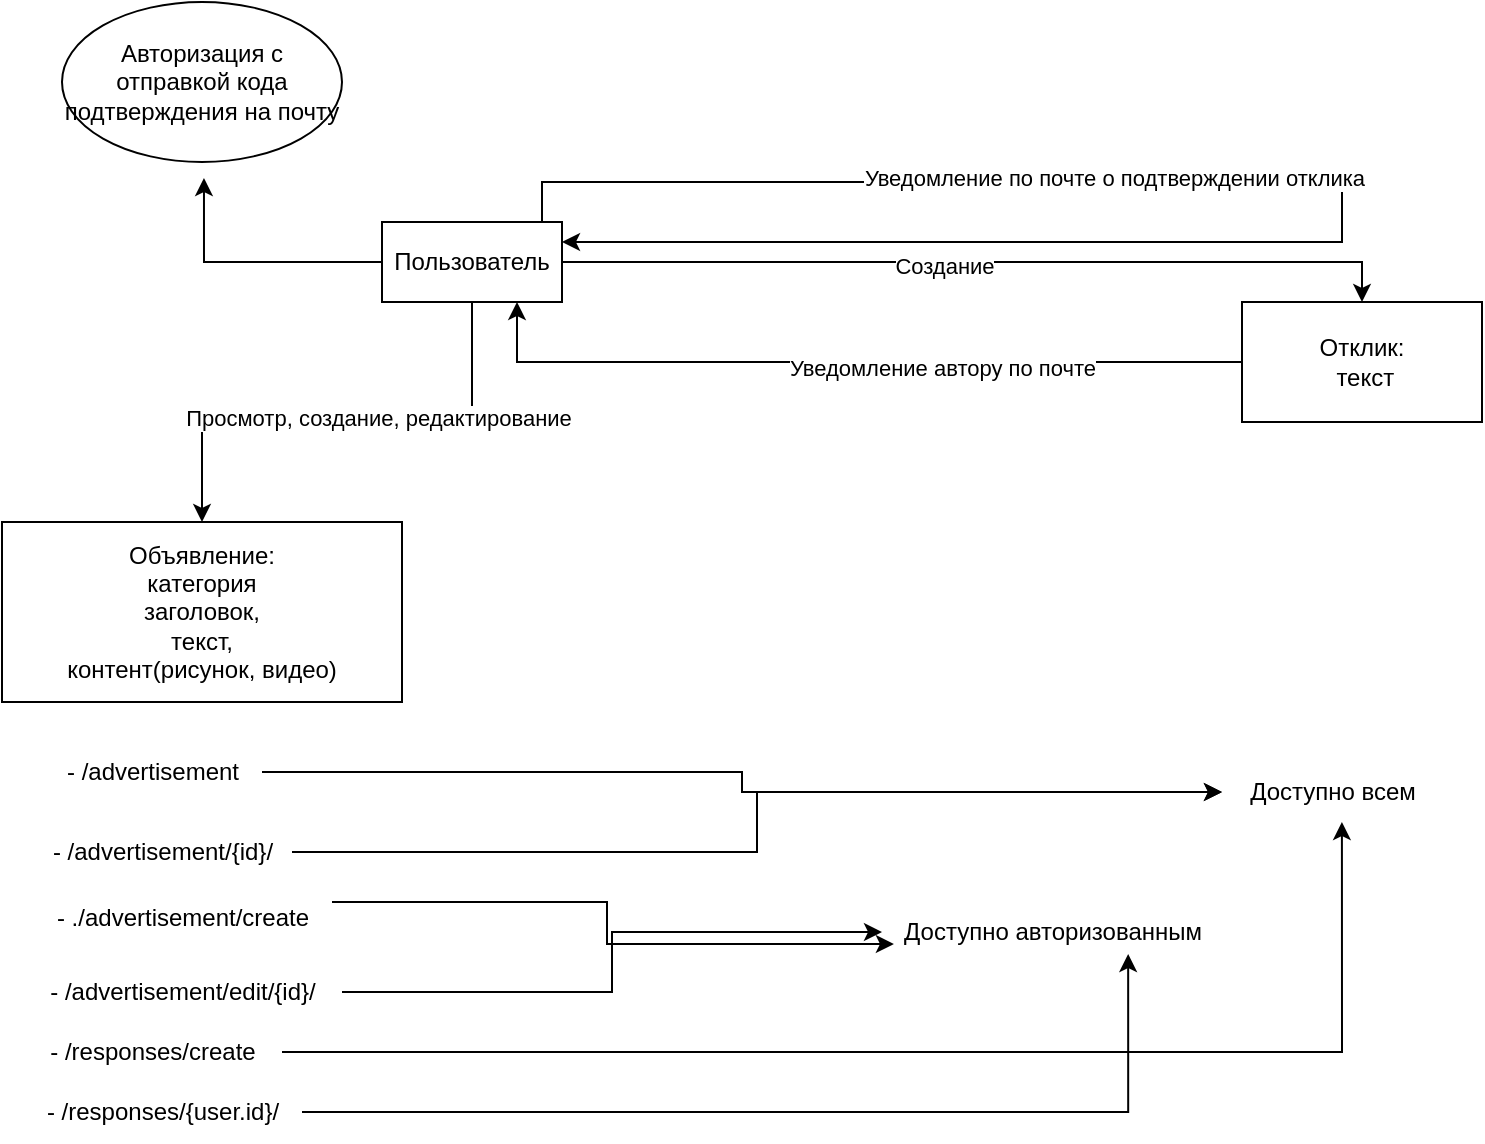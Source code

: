 <mxfile version="21.5.2" type="github">
  <diagram name="Страница 1" id="2an6NqsCK5NhZvgdKNnt">
    <mxGraphModel dx="1379" dy="796" grid="1" gridSize="10" guides="1" tooltips="1" connect="1" arrows="1" fold="1" page="1" pageScale="1" pageWidth="827" pageHeight="1169" math="0" shadow="0">
      <root>
        <mxCell id="0" />
        <mxCell id="1" parent="0" />
        <mxCell id="Jiz-GTdUpbyviJ1bqy-C-6" style="edgeStyle=orthogonalEdgeStyle;rounded=0;orthogonalLoop=1;jettySize=auto;html=1;exitX=1;exitY=0.5;exitDx=0;exitDy=0;entryX=0.5;entryY=0;entryDx=0;entryDy=0;" edge="1" parent="1" source="Jiz-GTdUpbyviJ1bqy-C-1" target="Jiz-GTdUpbyviJ1bqy-C-3">
          <mxGeometry relative="1" as="geometry" />
        </mxCell>
        <mxCell id="Jiz-GTdUpbyviJ1bqy-C-11" value="Создание" style="edgeLabel;html=1;align=center;verticalAlign=middle;resizable=0;points=[];" vertex="1" connectable="0" parent="Jiz-GTdUpbyviJ1bqy-C-6">
          <mxGeometry x="-0.09" y="-2" relative="1" as="geometry">
            <mxPoint as="offset" />
          </mxGeometry>
        </mxCell>
        <mxCell id="Jiz-GTdUpbyviJ1bqy-C-8" style="edgeStyle=orthogonalEdgeStyle;rounded=0;orthogonalLoop=1;jettySize=auto;html=1;exitX=0.5;exitY=1;exitDx=0;exitDy=0;entryX=0.5;entryY=0;entryDx=0;entryDy=0;" edge="1" parent="1" source="Jiz-GTdUpbyviJ1bqy-C-1" target="Jiz-GTdUpbyviJ1bqy-C-2">
          <mxGeometry relative="1" as="geometry" />
        </mxCell>
        <mxCell id="Jiz-GTdUpbyviJ1bqy-C-13" value="Просмотр, создание, редактирование" style="edgeLabel;html=1;align=center;verticalAlign=middle;resizable=0;points=[];" vertex="1" connectable="0" parent="Jiz-GTdUpbyviJ1bqy-C-8">
          <mxGeometry x="-0.167" y="3" relative="1" as="geometry">
            <mxPoint as="offset" />
          </mxGeometry>
        </mxCell>
        <mxCell id="Jiz-GTdUpbyviJ1bqy-C-45" style="edgeStyle=orthogonalEdgeStyle;rounded=0;orthogonalLoop=1;jettySize=auto;html=1;entryX=0.507;entryY=1.1;entryDx=0;entryDy=0;entryPerimeter=0;" edge="1" parent="1" source="Jiz-GTdUpbyviJ1bqy-C-1" target="Jiz-GTdUpbyviJ1bqy-C-43">
          <mxGeometry relative="1" as="geometry" />
        </mxCell>
        <mxCell id="Jiz-GTdUpbyviJ1bqy-C-1" value="Пользователь" style="rounded=0;whiteSpace=wrap;html=1;" vertex="1" parent="1">
          <mxGeometry x="230" y="130" width="90" height="40" as="geometry" />
        </mxCell>
        <mxCell id="Jiz-GTdUpbyviJ1bqy-C-2" value="Объявление:&lt;br&gt;категория&lt;br&gt;заголовок,&lt;br&gt;текст, &lt;br&gt;контент(рисунок, видео)" style="rounded=0;whiteSpace=wrap;html=1;" vertex="1" parent="1">
          <mxGeometry x="40" y="280" width="200" height="90" as="geometry" />
        </mxCell>
        <mxCell id="Jiz-GTdUpbyviJ1bqy-C-48" style="edgeStyle=orthogonalEdgeStyle;rounded=0;orthogonalLoop=1;jettySize=auto;html=1;entryX=0.75;entryY=1;entryDx=0;entryDy=0;" edge="1" parent="1" source="Jiz-GTdUpbyviJ1bqy-C-3" target="Jiz-GTdUpbyviJ1bqy-C-1">
          <mxGeometry relative="1" as="geometry" />
        </mxCell>
        <mxCell id="Jiz-GTdUpbyviJ1bqy-C-49" value="Уведомление автору по почте" style="edgeLabel;html=1;align=center;verticalAlign=middle;resizable=0;points=[];" vertex="1" connectable="0" parent="Jiz-GTdUpbyviJ1bqy-C-48">
          <mxGeometry x="-0.235" y="3" relative="1" as="geometry">
            <mxPoint as="offset" />
          </mxGeometry>
        </mxCell>
        <mxCell id="Jiz-GTdUpbyviJ1bqy-C-3" value="Отклик:&lt;br&gt;&amp;nbsp;текст" style="rounded=0;whiteSpace=wrap;html=1;" vertex="1" parent="1">
          <mxGeometry x="660" y="170" width="120" height="60" as="geometry" />
        </mxCell>
        <mxCell id="Jiz-GTdUpbyviJ1bqy-C-36" style="edgeStyle=orthogonalEdgeStyle;rounded=0;orthogonalLoop=1;jettySize=auto;html=1;" edge="1" parent="1" source="Jiz-GTdUpbyviJ1bqy-C-15" target="Jiz-GTdUpbyviJ1bqy-C-28">
          <mxGeometry relative="1" as="geometry" />
        </mxCell>
        <mxCell id="Jiz-GTdUpbyviJ1bqy-C-15" value="&lt;div&gt;&lt;span style=&quot;background-color: initial;&quot;&gt;- /advertisement&lt;/span&gt;&lt;br&gt;&lt;/div&gt;" style="text;html=1;align=center;verticalAlign=middle;resizable=0;points=[];autosize=1;strokeColor=none;fillColor=none;" vertex="1" parent="1">
          <mxGeometry x="60" y="390" width="110" height="30" as="geometry" />
        </mxCell>
        <mxCell id="Jiz-GTdUpbyviJ1bqy-C-41" style="edgeStyle=orthogonalEdgeStyle;rounded=0;orthogonalLoop=1;jettySize=auto;html=1;entryX=0.724;entryY=0.867;entryDx=0;entryDy=0;entryPerimeter=0;" edge="1" parent="1" source="Jiz-GTdUpbyviJ1bqy-C-16" target="Jiz-GTdUpbyviJ1bqy-C-31">
          <mxGeometry relative="1" as="geometry" />
        </mxCell>
        <mxCell id="Jiz-GTdUpbyviJ1bqy-C-16" value="- /responses/{user.id}/" style="text;html=1;align=center;verticalAlign=middle;resizable=0;points=[];autosize=1;strokeColor=none;fillColor=none;" vertex="1" parent="1">
          <mxGeometry x="50" y="560" width="140" height="30" as="geometry" />
        </mxCell>
        <mxCell id="Jiz-GTdUpbyviJ1bqy-C-38" style="edgeStyle=orthogonalEdgeStyle;rounded=0;orthogonalLoop=1;jettySize=auto;html=1;entryX=0.035;entryY=0.7;entryDx=0;entryDy=0;entryPerimeter=0;" edge="1" parent="1" source="Jiz-GTdUpbyviJ1bqy-C-17" target="Jiz-GTdUpbyviJ1bqy-C-31">
          <mxGeometry relative="1" as="geometry" />
        </mxCell>
        <mxCell id="Jiz-GTdUpbyviJ1bqy-C-17" value="&lt;br&gt;- ./advertisement/create" style="text;html=1;align=center;verticalAlign=middle;resizable=0;points=[];autosize=1;strokeColor=none;fillColor=none;" vertex="1" parent="1">
          <mxGeometry x="55" y="450" width="150" height="40" as="geometry" />
        </mxCell>
        <mxCell id="Jiz-GTdUpbyviJ1bqy-C-39" style="edgeStyle=orthogonalEdgeStyle;rounded=0;orthogonalLoop=1;jettySize=auto;html=1;" edge="1" parent="1" source="Jiz-GTdUpbyviJ1bqy-C-20" target="Jiz-GTdUpbyviJ1bqy-C-31">
          <mxGeometry relative="1" as="geometry" />
        </mxCell>
        <mxCell id="Jiz-GTdUpbyviJ1bqy-C-20" value="- /advertisement/edit/{id}/" style="text;html=1;align=center;verticalAlign=middle;resizable=0;points=[];autosize=1;strokeColor=none;fillColor=none;" vertex="1" parent="1">
          <mxGeometry x="50" y="500" width="160" height="30" as="geometry" />
        </mxCell>
        <mxCell id="Jiz-GTdUpbyviJ1bqy-C-42" style="edgeStyle=orthogonalEdgeStyle;rounded=0;orthogonalLoop=1;jettySize=auto;html=1;entryX=0.545;entryY=1;entryDx=0;entryDy=0;entryPerimeter=0;" edge="1" parent="1" source="Jiz-GTdUpbyviJ1bqy-C-25" target="Jiz-GTdUpbyviJ1bqy-C-28">
          <mxGeometry relative="1" as="geometry" />
        </mxCell>
        <mxCell id="Jiz-GTdUpbyviJ1bqy-C-25" value="- /responses/create" style="text;html=1;align=center;verticalAlign=middle;resizable=0;points=[];autosize=1;strokeColor=none;fillColor=none;" vertex="1" parent="1">
          <mxGeometry x="50" y="530" width="130" height="30" as="geometry" />
        </mxCell>
        <mxCell id="Jiz-GTdUpbyviJ1bqy-C-37" style="edgeStyle=orthogonalEdgeStyle;rounded=0;orthogonalLoop=1;jettySize=auto;html=1;" edge="1" parent="1" source="Jiz-GTdUpbyviJ1bqy-C-27" target="Jiz-GTdUpbyviJ1bqy-C-28">
          <mxGeometry relative="1" as="geometry" />
        </mxCell>
        <mxCell id="Jiz-GTdUpbyviJ1bqy-C-27" value="- /advertisement/{id}/" style="text;html=1;align=center;verticalAlign=middle;resizable=0;points=[];autosize=1;strokeColor=none;fillColor=none;" vertex="1" parent="1">
          <mxGeometry x="55" y="430" width="130" height="30" as="geometry" />
        </mxCell>
        <mxCell id="Jiz-GTdUpbyviJ1bqy-C-28" value="Доступно всем" style="text;html=1;align=center;verticalAlign=middle;resizable=0;points=[];autosize=1;strokeColor=none;fillColor=none;" vertex="1" parent="1">
          <mxGeometry x="650" y="400" width="110" height="30" as="geometry" />
        </mxCell>
        <mxCell id="Jiz-GTdUpbyviJ1bqy-C-31" value="Доступно авторизованным" style="text;html=1;align=center;verticalAlign=middle;resizable=0;points=[];autosize=1;strokeColor=none;fillColor=none;" vertex="1" parent="1">
          <mxGeometry x="480" y="470" width="170" height="30" as="geometry" />
        </mxCell>
        <mxCell id="Jiz-GTdUpbyviJ1bqy-C-43" value="Авторизация с отправкой кода подтверждения на почту" style="ellipse;whiteSpace=wrap;html=1;" vertex="1" parent="1">
          <mxGeometry x="70" y="20" width="140" height="80" as="geometry" />
        </mxCell>
        <mxCell id="Jiz-GTdUpbyviJ1bqy-C-51" style="edgeStyle=orthogonalEdgeStyle;rounded=0;orthogonalLoop=1;jettySize=auto;html=1;entryX=1;entryY=0.25;entryDx=0;entryDy=0;" edge="1" parent="1" source="Jiz-GTdUpbyviJ1bqy-C-1" target="Jiz-GTdUpbyviJ1bqy-C-1">
          <mxGeometry relative="1" as="geometry">
            <Array as="points">
              <mxPoint x="310" y="110" />
              <mxPoint x="710" y="110" />
              <mxPoint x="710" y="140" />
            </Array>
          </mxGeometry>
        </mxCell>
        <mxCell id="Jiz-GTdUpbyviJ1bqy-C-52" value="Уведомление по почте о подтверждении отклика" style="edgeLabel;html=1;align=center;verticalAlign=middle;resizable=0;points=[];" vertex="1" connectable="0" parent="Jiz-GTdUpbyviJ1bqy-C-51">
          <mxGeometry x="-0.273" y="2" relative="1" as="geometry">
            <mxPoint as="offset" />
          </mxGeometry>
        </mxCell>
      </root>
    </mxGraphModel>
  </diagram>
</mxfile>
